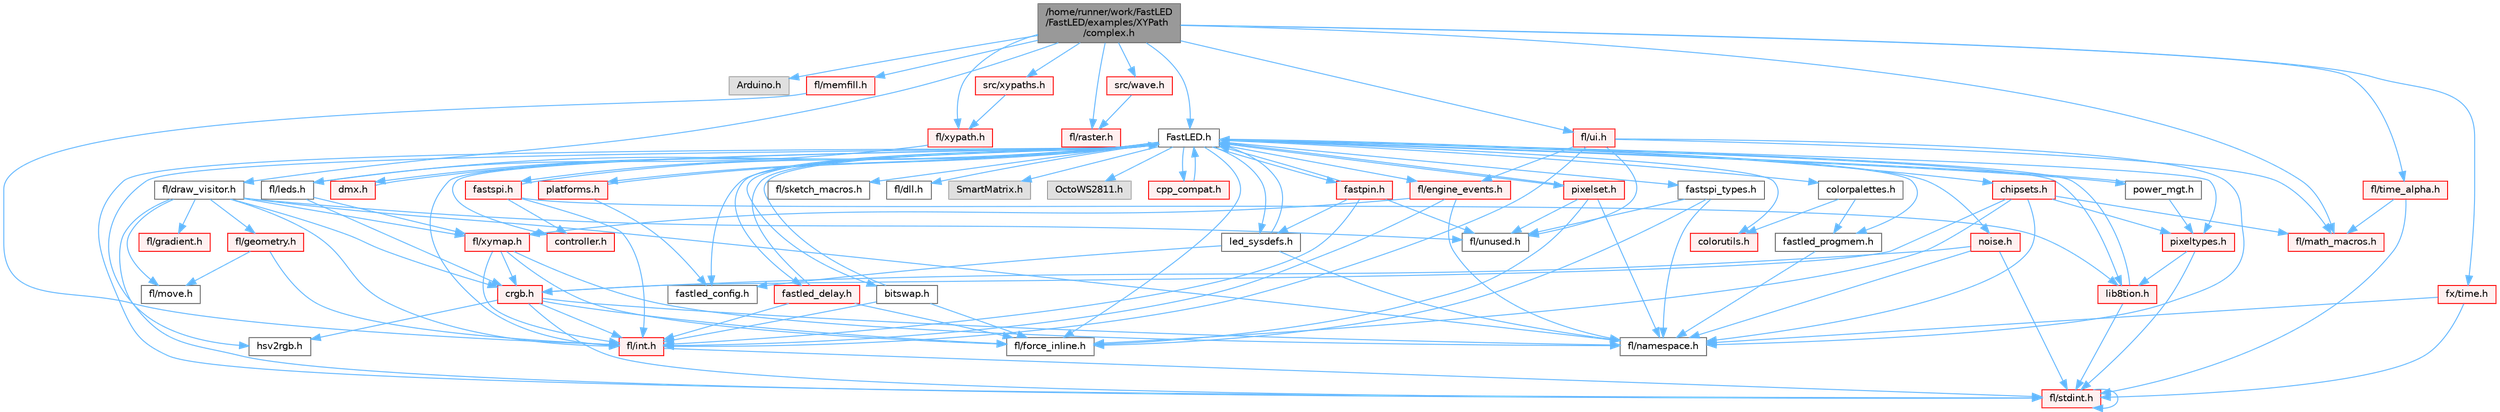 digraph "/home/runner/work/FastLED/FastLED/examples/XYPath/complex.h"
{
 // INTERACTIVE_SVG=YES
 // LATEX_PDF_SIZE
  bgcolor="transparent";
  edge [fontname=Helvetica,fontsize=10,labelfontname=Helvetica,labelfontsize=10];
  node [fontname=Helvetica,fontsize=10,shape=box,height=0.2,width=0.4];
  Node1 [id="Node000001",label="/home/runner/work/FastLED\l/FastLED/examples/XYPath\l/complex.h",height=0.2,width=0.4,color="gray40", fillcolor="grey60", style="filled", fontcolor="black",tooltip=" "];
  Node1 -> Node2 [id="edge1_Node000001_Node000002",color="steelblue1",style="solid",tooltip=" "];
  Node2 [id="Node000002",label="Arduino.h",height=0.2,width=0.4,color="grey60", fillcolor="#E0E0E0", style="filled",tooltip=" "];
  Node1 -> Node3 [id="edge2_Node000001_Node000003",color="steelblue1",style="solid",tooltip=" "];
  Node3 [id="Node000003",label="FastLED.h",height=0.2,width=0.4,color="grey40", fillcolor="white", style="filled",URL="$db/d97/_fast_l_e_d_8h.html",tooltip="central include file for FastLED, defines the CFastLED class/object"];
  Node3 -> Node4 [id="edge3_Node000003_Node000004",color="steelblue1",style="solid",tooltip=" "];
  Node4 [id="Node000004",label="fl/stdint.h",height=0.2,width=0.4,color="red", fillcolor="#FFF0F0", style="filled",URL="$df/dd8/stdint_8h.html",tooltip=" "];
  Node4 -> Node4 [id="edge4_Node000004_Node000004",color="steelblue1",style="solid",tooltip=" "];
  Node3 -> Node6 [id="edge5_Node000003_Node000006",color="steelblue1",style="solid",tooltip=" "];
  Node6 [id="Node000006",label="fl/dll.h",height=0.2,width=0.4,color="grey40", fillcolor="white", style="filled",URL="$d3/d4b/dll_8h.html",tooltip="FastLED dynamic library interface - lightweight header for external callers."];
  Node3 -> Node7 [id="edge6_Node000003_Node000007",color="steelblue1",style="solid",tooltip=" "];
  Node7 [id="Node000007",label="SmartMatrix.h",height=0.2,width=0.4,color="grey60", fillcolor="#E0E0E0", style="filled",tooltip=" "];
  Node3 -> Node8 [id="edge7_Node000003_Node000008",color="steelblue1",style="solid",tooltip=" "];
  Node8 [id="Node000008",label="OctoWS2811.h",height=0.2,width=0.4,color="grey60", fillcolor="#E0E0E0", style="filled",tooltip=" "];
  Node3 -> Node9 [id="edge8_Node000003_Node000009",color="steelblue1",style="solid",tooltip=" "];
  Node9 [id="Node000009",label="fl/force_inline.h",height=0.2,width=0.4,color="grey40", fillcolor="white", style="filled",URL="$d4/d64/force__inline_8h.html",tooltip=" "];
  Node3 -> Node10 [id="edge9_Node000003_Node000010",color="steelblue1",style="solid",tooltip=" "];
  Node10 [id="Node000010",label="cpp_compat.h",height=0.2,width=0.4,color="red", fillcolor="#FFF0F0", style="filled",URL="$d9/d13/cpp__compat_8h.html",tooltip="Compatibility functions based on C++ version."];
  Node10 -> Node3 [id="edge10_Node000010_Node000003",color="steelblue1",style="solid",tooltip=" "];
  Node3 -> Node12 [id="edge11_Node000003_Node000012",color="steelblue1",style="solid",tooltip=" "];
  Node12 [id="Node000012",label="fastled_config.h",height=0.2,width=0.4,color="grey40", fillcolor="white", style="filled",URL="$d5/d11/fastled__config_8h.html",tooltip="Contains definitions that can be used to configure FastLED at compile time."];
  Node3 -> Node13 [id="edge12_Node000003_Node000013",color="steelblue1",style="solid",tooltip=" "];
  Node13 [id="Node000013",label="led_sysdefs.h",height=0.2,width=0.4,color="grey40", fillcolor="white", style="filled",URL="$d9/d3e/led__sysdefs_8h.html",tooltip="Determines which platform system definitions to include."];
  Node13 -> Node3 [id="edge13_Node000013_Node000003",color="steelblue1",style="solid",tooltip=" "];
  Node13 -> Node12 [id="edge14_Node000013_Node000012",color="steelblue1",style="solid",tooltip=" "];
  Node13 -> Node14 [id="edge15_Node000013_Node000014",color="steelblue1",style="solid",tooltip=" "];
  Node14 [id="Node000014",label="fl/namespace.h",height=0.2,width=0.4,color="grey40", fillcolor="white", style="filled",URL="$df/d2a/namespace_8h.html",tooltip="Implements the FastLED namespace macros."];
  Node3 -> Node15 [id="edge16_Node000003_Node000015",color="steelblue1",style="solid",tooltip=" "];
  Node15 [id="Node000015",label="fastled_delay.h",height=0.2,width=0.4,color="red", fillcolor="#FFF0F0", style="filled",URL="$d0/da8/fastled__delay_8h.html",tooltip="Utility functions and classes for managing delay cycles."];
  Node15 -> Node3 [id="edge17_Node000015_Node000003",color="steelblue1",style="solid",tooltip=" "];
  Node15 -> Node9 [id="edge18_Node000015_Node000009",color="steelblue1",style="solid",tooltip=" "];
  Node15 -> Node17 [id="edge19_Node000015_Node000017",color="steelblue1",style="solid",tooltip=" "];
  Node17 [id="Node000017",label="fl/int.h",height=0.2,width=0.4,color="red", fillcolor="#FFF0F0", style="filled",URL="$d3/d7e/int_8h.html",tooltip=" "];
  Node17 -> Node4 [id="edge20_Node000017_Node000004",color="steelblue1",style="solid",tooltip=" "];
  Node3 -> Node19 [id="edge21_Node000003_Node000019",color="steelblue1",style="solid",tooltip=" "];
  Node19 [id="Node000019",label="bitswap.h",height=0.2,width=0.4,color="grey40", fillcolor="white", style="filled",URL="$de/ded/bitswap_8h.html",tooltip="Functions for doing a rotation of bits/bytes used by parallel output."];
  Node19 -> Node3 [id="edge22_Node000019_Node000003",color="steelblue1",style="solid",tooltip=" "];
  Node19 -> Node9 [id="edge23_Node000019_Node000009",color="steelblue1",style="solid",tooltip=" "];
  Node19 -> Node17 [id="edge24_Node000019_Node000017",color="steelblue1",style="solid",tooltip=" "];
  Node3 -> Node20 [id="edge25_Node000003_Node000020",color="steelblue1",style="solid",tooltip=" "];
  Node20 [id="Node000020",label="controller.h",height=0.2,width=0.4,color="red", fillcolor="#FFF0F0", style="filled",URL="$d2/dd9/controller_8h.html",tooltip="deprecated: base definitions used by led controllers for writing out led data"];
  Node3 -> Node118 [id="edge26_Node000003_Node000118",color="steelblue1",style="solid",tooltip=" "];
  Node118 [id="Node000118",label="fastpin.h",height=0.2,width=0.4,color="red", fillcolor="#FFF0F0", style="filled",URL="$db/d65/fastpin_8h.html",tooltip="Class base definitions for defining fast pin access."];
  Node118 -> Node3 [id="edge27_Node000118_Node000003",color="steelblue1",style="solid",tooltip=" "];
  Node118 -> Node13 [id="edge28_Node000118_Node000013",color="steelblue1",style="solid",tooltip=" "];
  Node118 -> Node55 [id="edge29_Node000118_Node000055",color="steelblue1",style="solid",tooltip=" "];
  Node55 [id="Node000055",label="fl/unused.h",height=0.2,width=0.4,color="grey40", fillcolor="white", style="filled",URL="$d8/d4b/unused_8h.html",tooltip=" "];
  Node118 -> Node17 [id="edge30_Node000118_Node000017",color="steelblue1",style="solid",tooltip=" "];
  Node3 -> Node119 [id="edge31_Node000003_Node000119",color="steelblue1",style="solid",tooltip=" "];
  Node119 [id="Node000119",label="fastspi_types.h",height=0.2,width=0.4,color="grey40", fillcolor="white", style="filled",URL="$d2/ddb/fastspi__types_8h.html",tooltip="Data types and constants used by SPI interfaces."];
  Node119 -> Node9 [id="edge32_Node000119_Node000009",color="steelblue1",style="solid",tooltip=" "];
  Node119 -> Node14 [id="edge33_Node000119_Node000014",color="steelblue1",style="solid",tooltip=" "];
  Node119 -> Node55 [id="edge34_Node000119_Node000055",color="steelblue1",style="solid",tooltip=" "];
  Node3 -> Node120 [id="edge35_Node000003_Node000120",color="steelblue1",style="solid",tooltip=" "];
  Node120 [id="Node000120",label="dmx.h",height=0.2,width=0.4,color="red", fillcolor="#FFF0F0", style="filled",URL="$d3/de1/dmx_8h.html",tooltip="Defines the DMX512-based LED controllers."];
  Node120 -> Node3 [id="edge36_Node000120_Node000003",color="steelblue1",style="solid",tooltip=" "];
  Node3 -> Node123 [id="edge37_Node000003_Node000123",color="steelblue1",style="solid",tooltip=" "];
  Node123 [id="Node000123",label="platforms.h",height=0.2,width=0.4,color="red", fillcolor="#FFF0F0", style="filled",URL="$da/dc9/platforms_8h.html",tooltip="Determines which platforms headers to include."];
  Node123 -> Node3 [id="edge38_Node000123_Node000003",color="steelblue1",style="solid",tooltip=" "];
  Node123 -> Node12 [id="edge39_Node000123_Node000012",color="steelblue1",style="solid",tooltip=" "];
  Node3 -> Node32 [id="edge40_Node000003_Node000032",color="steelblue1",style="solid",tooltip=" "];
  Node32 [id="Node000032",label="fastled_progmem.h",height=0.2,width=0.4,color="grey40", fillcolor="white", style="filled",URL="$df/dab/fastled__progmem_8h.html",tooltip="Wrapper definitions to allow seamless use of PROGMEM in environments that have it."];
  Node32 -> Node14 [id="edge41_Node000032_Node000014",color="steelblue1",style="solid",tooltip=" "];
  Node3 -> Node23 [id="edge42_Node000003_Node000023",color="steelblue1",style="solid",tooltip=" "];
  Node23 [id="Node000023",label="lib8tion.h",height=0.2,width=0.4,color="red", fillcolor="#FFF0F0", style="filled",URL="$df/da5/lib8tion_8h.html",tooltip="Fast, efficient 8-bit math functions specifically designed for high-performance LED programming."];
  Node23 -> Node3 [id="edge43_Node000023_Node000003",color="steelblue1",style="solid",tooltip=" "];
  Node23 -> Node4 [id="edge44_Node000023_Node000004",color="steelblue1",style="solid",tooltip=" "];
  Node3 -> Node22 [id="edge45_Node000003_Node000022",color="steelblue1",style="solid",tooltip=" "];
  Node22 [id="Node000022",label="pixeltypes.h",height=0.2,width=0.4,color="red", fillcolor="#FFF0F0", style="filled",URL="$d2/dba/pixeltypes_8h.html",tooltip="Includes defintions for RGB and HSV pixels."];
  Node22 -> Node4 [id="edge46_Node000022_Node000004",color="steelblue1",style="solid",tooltip=" "];
  Node22 -> Node23 [id="edge47_Node000022_Node000023",color="steelblue1",style="solid",tooltip=" "];
  Node3 -> Node79 [id="edge48_Node000003_Node000079",color="steelblue1",style="solid",tooltip=" "];
  Node79 [id="Node000079",label="hsv2rgb.h",height=0.2,width=0.4,color="grey40", fillcolor="white", style="filled",URL="$de/d9a/hsv2rgb_8h.html",tooltip="Functions to convert from the HSV colorspace to the RGB colorspace."];
  Node3 -> Node125 [id="edge49_Node000003_Node000125",color="steelblue1",style="solid",tooltip=" "];
  Node125 [id="Node000125",label="colorutils.h",height=0.2,width=0.4,color="red", fillcolor="#FFF0F0", style="filled",URL="$d1/dfb/colorutils_8h.html",tooltip=" "];
  Node3 -> Node130 [id="edge50_Node000003_Node000130",color="steelblue1",style="solid",tooltip=" "];
  Node130 [id="Node000130",label="pixelset.h",height=0.2,width=0.4,color="red", fillcolor="#FFF0F0", style="filled",URL="$d4/d46/pixelset_8h.html",tooltip="Declares classes for managing logical groups of LEDs."];
  Node130 -> Node9 [id="edge51_Node000130_Node000009",color="steelblue1",style="solid",tooltip=" "];
  Node130 -> Node14 [id="edge52_Node000130_Node000014",color="steelblue1",style="solid",tooltip=" "];
  Node130 -> Node55 [id="edge53_Node000130_Node000055",color="steelblue1",style="solid",tooltip=" "];
  Node130 -> Node3 [id="edge54_Node000130_Node000003",color="steelblue1",style="solid",tooltip=" "];
  Node3 -> Node131 [id="edge55_Node000003_Node000131",color="steelblue1",style="solid",tooltip=" "];
  Node131 [id="Node000131",label="colorpalettes.h",height=0.2,width=0.4,color="grey40", fillcolor="white", style="filled",URL="$dc/dcc/colorpalettes_8h.html",tooltip="Declarations for the predefined color palettes supplied by FastLED."];
  Node131 -> Node125 [id="edge56_Node000131_Node000125",color="steelblue1",style="solid",tooltip=" "];
  Node131 -> Node32 [id="edge57_Node000131_Node000032",color="steelblue1",style="solid",tooltip=" "];
  Node3 -> Node132 [id="edge58_Node000003_Node000132",color="steelblue1",style="solid",tooltip=" "];
  Node132 [id="Node000132",label="noise.h",height=0.2,width=0.4,color="red", fillcolor="#FFF0F0", style="filled",URL="$d1/d31/noise_8h.html",tooltip="Functions to generate and fill arrays with noise."];
  Node132 -> Node4 [id="edge59_Node000132_Node000004",color="steelblue1",style="solid",tooltip=" "];
  Node132 -> Node75 [id="edge60_Node000132_Node000075",color="steelblue1",style="solid",tooltip=" "];
  Node75 [id="Node000075",label="crgb.h",height=0.2,width=0.4,color="red", fillcolor="#FFF0F0", style="filled",URL="$db/dd1/crgb_8h.html",tooltip="Defines the red, green, and blue (RGB) pixel struct."];
  Node75 -> Node4 [id="edge61_Node000075_Node000004",color="steelblue1",style="solid",tooltip=" "];
  Node75 -> Node17 [id="edge62_Node000075_Node000017",color="steelblue1",style="solid",tooltip=" "];
  Node75 -> Node14 [id="edge63_Node000075_Node000014",color="steelblue1",style="solid",tooltip=" "];
  Node75 -> Node9 [id="edge64_Node000075_Node000009",color="steelblue1",style="solid",tooltip=" "];
  Node75 -> Node79 [id="edge65_Node000075_Node000079",color="steelblue1",style="solid",tooltip=" "];
  Node132 -> Node14 [id="edge66_Node000132_Node000014",color="steelblue1",style="solid",tooltip=" "];
  Node3 -> Node133 [id="edge67_Node000003_Node000133",color="steelblue1",style="solid",tooltip=" "];
  Node133 [id="Node000133",label="power_mgt.h",height=0.2,width=0.4,color="grey40", fillcolor="white", style="filled",URL="$dc/d5b/power__mgt_8h.html",tooltip="Functions to limit the power used by FastLED."];
  Node133 -> Node3 [id="edge68_Node000133_Node000003",color="steelblue1",style="solid",tooltip=" "];
  Node133 -> Node22 [id="edge69_Node000133_Node000022",color="steelblue1",style="solid",tooltip=" "];
  Node3 -> Node134 [id="edge70_Node000003_Node000134",color="steelblue1",style="solid",tooltip=" "];
  Node134 [id="Node000134",label="fastspi.h",height=0.2,width=0.4,color="red", fillcolor="#FFF0F0", style="filled",URL="$d6/ddc/fastspi_8h.html",tooltip="Serial peripheral interface (SPI) definitions per platform."];
  Node134 -> Node3 [id="edge71_Node000134_Node000003",color="steelblue1",style="solid",tooltip=" "];
  Node134 -> Node20 [id="edge72_Node000134_Node000020",color="steelblue1",style="solid",tooltip=" "];
  Node134 -> Node23 [id="edge73_Node000134_Node000023",color="steelblue1",style="solid",tooltip=" "];
  Node134 -> Node17 [id="edge74_Node000134_Node000017",color="steelblue1",style="solid",tooltip=" "];
  Node3 -> Node136 [id="edge75_Node000003_Node000136",color="steelblue1",style="solid",tooltip=" "];
  Node136 [id="Node000136",label="chipsets.h",height=0.2,width=0.4,color="red", fillcolor="#FFF0F0", style="filled",URL="$db/d66/chipsets_8h.html",tooltip="Contains the bulk of the definitions for the various LED chipsets supported."];
  Node136 -> Node22 [id="edge76_Node000136_Node000022",color="steelblue1",style="solid",tooltip=" "];
  Node136 -> Node9 [id="edge77_Node000136_Node000009",color="steelblue1",style="solid",tooltip=" "];
  Node136 -> Node75 [id="edge78_Node000136_Node000075",color="steelblue1",style="solid",tooltip=" "];
  Node136 -> Node14 [id="edge79_Node000136_Node000014",color="steelblue1",style="solid",tooltip=" "];
  Node136 -> Node39 [id="edge80_Node000136_Node000039",color="steelblue1",style="solid",tooltip=" "];
  Node39 [id="Node000039",label="fl/math_macros.h",height=0.2,width=0.4,color="red", fillcolor="#FFF0F0", style="filled",URL="$d8/db8/math__macros_8h.html",tooltip=" "];
  Node3 -> Node94 [id="edge81_Node000003_Node000094",color="steelblue1",style="solid",tooltip=" "];
  Node94 [id="Node000094",label="fl/engine_events.h",height=0.2,width=0.4,color="red", fillcolor="#FFF0F0", style="filled",URL="$db/dc0/engine__events_8h.html",tooltip=" "];
  Node94 -> Node14 [id="edge82_Node000094_Node000014",color="steelblue1",style="solid",tooltip=" "];
  Node94 -> Node115 [id="edge83_Node000094_Node000115",color="steelblue1",style="solid",tooltip=" "];
  Node115 [id="Node000115",label="fl/xymap.h",height=0.2,width=0.4,color="red", fillcolor="#FFF0F0", style="filled",URL="$da/d61/xymap_8h.html",tooltip=" "];
  Node115 -> Node17 [id="edge84_Node000115_Node000017",color="steelblue1",style="solid",tooltip=" "];
  Node115 -> Node14 [id="edge85_Node000115_Node000014",color="steelblue1",style="solid",tooltip=" "];
  Node115 -> Node9 [id="edge86_Node000115_Node000009",color="steelblue1",style="solid",tooltip=" "];
  Node115 -> Node75 [id="edge87_Node000115_Node000075",color="steelblue1",style="solid",tooltip=" "];
  Node94 -> Node17 [id="edge88_Node000094_Node000017",color="steelblue1",style="solid",tooltip=" "];
  Node3 -> Node138 [id="edge89_Node000003_Node000138",color="steelblue1",style="solid",tooltip=" "];
  Node138 [id="Node000138",label="fl/leds.h",height=0.2,width=0.4,color="grey40", fillcolor="white", style="filled",URL="$da/d78/leds_8h.html",tooltip=" "];
  Node138 -> Node75 [id="edge90_Node000138_Node000075",color="steelblue1",style="solid",tooltip=" "];
  Node138 -> Node115 [id="edge91_Node000138_Node000115",color="steelblue1",style="solid",tooltip=" "];
  Node3 -> Node17 [id="edge92_Node000003_Node000017",color="steelblue1",style="solid",tooltip=" "];
  Node3 -> Node111 [id="edge93_Node000003_Node000111",color="steelblue1",style="solid",tooltip=" "];
  Node111 [id="Node000111",label="fl/sketch_macros.h",height=0.2,width=0.4,color="grey40", fillcolor="white", style="filled",URL="$d1/dbc/sketch__macros_8h.html",tooltip=" "];
  Node1 -> Node139 [id="edge94_Node000001_Node000139",color="steelblue1",style="solid",tooltip=" "];
  Node139 [id="Node000139",label="fl/draw_visitor.h",height=0.2,width=0.4,color="grey40", fillcolor="white", style="filled",URL="$d0/d4f/draw__visitor_8h.html",tooltip=" "];
  Node139 -> Node4 [id="edge95_Node000139_Node000004",color="steelblue1",style="solid",tooltip=" "];
  Node139 -> Node17 [id="edge96_Node000139_Node000017",color="steelblue1",style="solid",tooltip=" "];
  Node139 -> Node75 [id="edge97_Node000139_Node000075",color="steelblue1",style="solid",tooltip=" "];
  Node139 -> Node35 [id="edge98_Node000139_Node000035",color="steelblue1",style="solid",tooltip=" "];
  Node35 [id="Node000035",label="fl/geometry.h",height=0.2,width=0.4,color="red", fillcolor="#FFF0F0", style="filled",URL="$d4/d67/geometry_8h.html",tooltip=" "];
  Node35 -> Node17 [id="edge99_Node000035_Node000017",color="steelblue1",style="solid",tooltip=" "];
  Node35 -> Node41 [id="edge100_Node000035_Node000041",color="steelblue1",style="solid",tooltip=" "];
  Node41 [id="Node000041",label="fl/move.h",height=0.2,width=0.4,color="grey40", fillcolor="white", style="filled",URL="$d9/d83/move_8h.html",tooltip=" "];
  Node139 -> Node140 [id="edge101_Node000139_Node000140",color="steelblue1",style="solid",tooltip=" "];
  Node140 [id="Node000140",label="fl/gradient.h",height=0.2,width=0.4,color="red", fillcolor="#FFF0F0", style="filled",URL="$db/dfe/gradient_8h.html",tooltip=" "];
  Node139 -> Node14 [id="edge102_Node000139_Node000014",color="steelblue1",style="solid",tooltip=" "];
  Node139 -> Node55 [id="edge103_Node000139_Node000055",color="steelblue1",style="solid",tooltip=" "];
  Node139 -> Node115 [id="edge104_Node000139_Node000115",color="steelblue1",style="solid",tooltip=" "];
  Node139 -> Node41 [id="edge105_Node000139_Node000041",color="steelblue1",style="solid",tooltip=" "];
  Node1 -> Node39 [id="edge106_Node000001_Node000039",color="steelblue1",style="solid",tooltip=" "];
  Node1 -> Node141 [id="edge107_Node000001_Node000141",color="steelblue1",style="solid",tooltip=" "];
  Node141 [id="Node000141",label="fl/raster.h",height=0.2,width=0.4,color="red", fillcolor="#FFF0F0", style="filled",URL="$d1/d1e/raster_8h.html",tooltip=" "];
  Node1 -> Node145 [id="edge108_Node000001_Node000145",color="steelblue1",style="solid",tooltip=" "];
  Node145 [id="Node000145",label="fl/time_alpha.h",height=0.2,width=0.4,color="red", fillcolor="#FFF0F0", style="filled",URL="$d0/d87/time__alpha_8h.html",tooltip=" "];
  Node145 -> Node4 [id="edge109_Node000145_Node000004",color="steelblue1",style="solid",tooltip=" "];
  Node145 -> Node39 [id="edge110_Node000145_Node000039",color="steelblue1",style="solid",tooltip=" "];
  Node1 -> Node146 [id="edge111_Node000001_Node000146",color="steelblue1",style="solid",tooltip=" "];
  Node146 [id="Node000146",label="fl/ui.h",height=0.2,width=0.4,color="red", fillcolor="#FFF0F0", style="filled",URL="$d9/d3b/ui_8h.html",tooltip=" "];
  Node146 -> Node14 [id="edge112_Node000146_Node000014",color="steelblue1",style="solid",tooltip=" "];
  Node146 -> Node17 [id="edge113_Node000146_Node000017",color="steelblue1",style="solid",tooltip=" "];
  Node146 -> Node94 [id="edge114_Node000146_Node000094",color="steelblue1",style="solid",tooltip=" "];
  Node146 -> Node39 [id="edge115_Node000146_Node000039",color="steelblue1",style="solid",tooltip=" "];
  Node146 -> Node55 [id="edge116_Node000146_Node000055",color="steelblue1",style="solid",tooltip=" "];
  Node1 -> Node154 [id="edge117_Node000001_Node000154",color="steelblue1",style="solid",tooltip=" "];
  Node154 [id="Node000154",label="fl/xypath.h",height=0.2,width=0.4,color="red", fillcolor="#FFF0F0", style="filled",URL="$d5/df2/xypath_8h.html",tooltip=" "];
  Node154 -> Node138 [id="edge118_Node000154_Node000138",color="steelblue1",style="solid",tooltip=" "];
  Node1 -> Node157 [id="edge119_Node000001_Node000157",color="steelblue1",style="solid",tooltip=" "];
  Node157 [id="Node000157",label="fx/time.h",height=0.2,width=0.4,color="red", fillcolor="#FFF0F0", style="filled",URL="$da/da2/fx_2time_8h.html",tooltip=" "];
  Node157 -> Node4 [id="edge120_Node000157_Node000004",color="steelblue1",style="solid",tooltip=" "];
  Node157 -> Node14 [id="edge121_Node000157_Node000014",color="steelblue1",style="solid",tooltip=" "];
  Node1 -> Node158 [id="edge122_Node000001_Node000158",color="steelblue1",style="solid",tooltip=" "];
  Node158 [id="Node000158",label="src/wave.h",height=0.2,width=0.4,color="red", fillcolor="#FFF0F0", style="filled",URL="$db/dd3/examples_2_x_y_path_2src_2wave_8h.html",tooltip=" "];
  Node158 -> Node141 [id="edge123_Node000158_Node000141",color="steelblue1",style="solid",tooltip=" "];
  Node1 -> Node170 [id="edge124_Node000001_Node000170",color="steelblue1",style="solid",tooltip=" "];
  Node170 [id="Node000170",label="src/xypaths.h",height=0.2,width=0.4,color="red", fillcolor="#FFF0F0", style="filled",URL="$d7/d5e/_x_y_path_2src_2xypaths_8h.html",tooltip=" "];
  Node170 -> Node154 [id="edge125_Node000170_Node000154",color="steelblue1",style="solid",tooltip=" "];
  Node1 -> Node54 [id="edge126_Node000001_Node000054",color="steelblue1",style="solid",tooltip=" "];
  Node54 [id="Node000054",label="fl/memfill.h",height=0.2,width=0.4,color="red", fillcolor="#FFF0F0", style="filled",URL="$d0/dda/memfill_8h.html",tooltip=" "];
  Node54 -> Node17 [id="edge127_Node000054_Node000017",color="steelblue1",style="solid",tooltip=" "];
}
